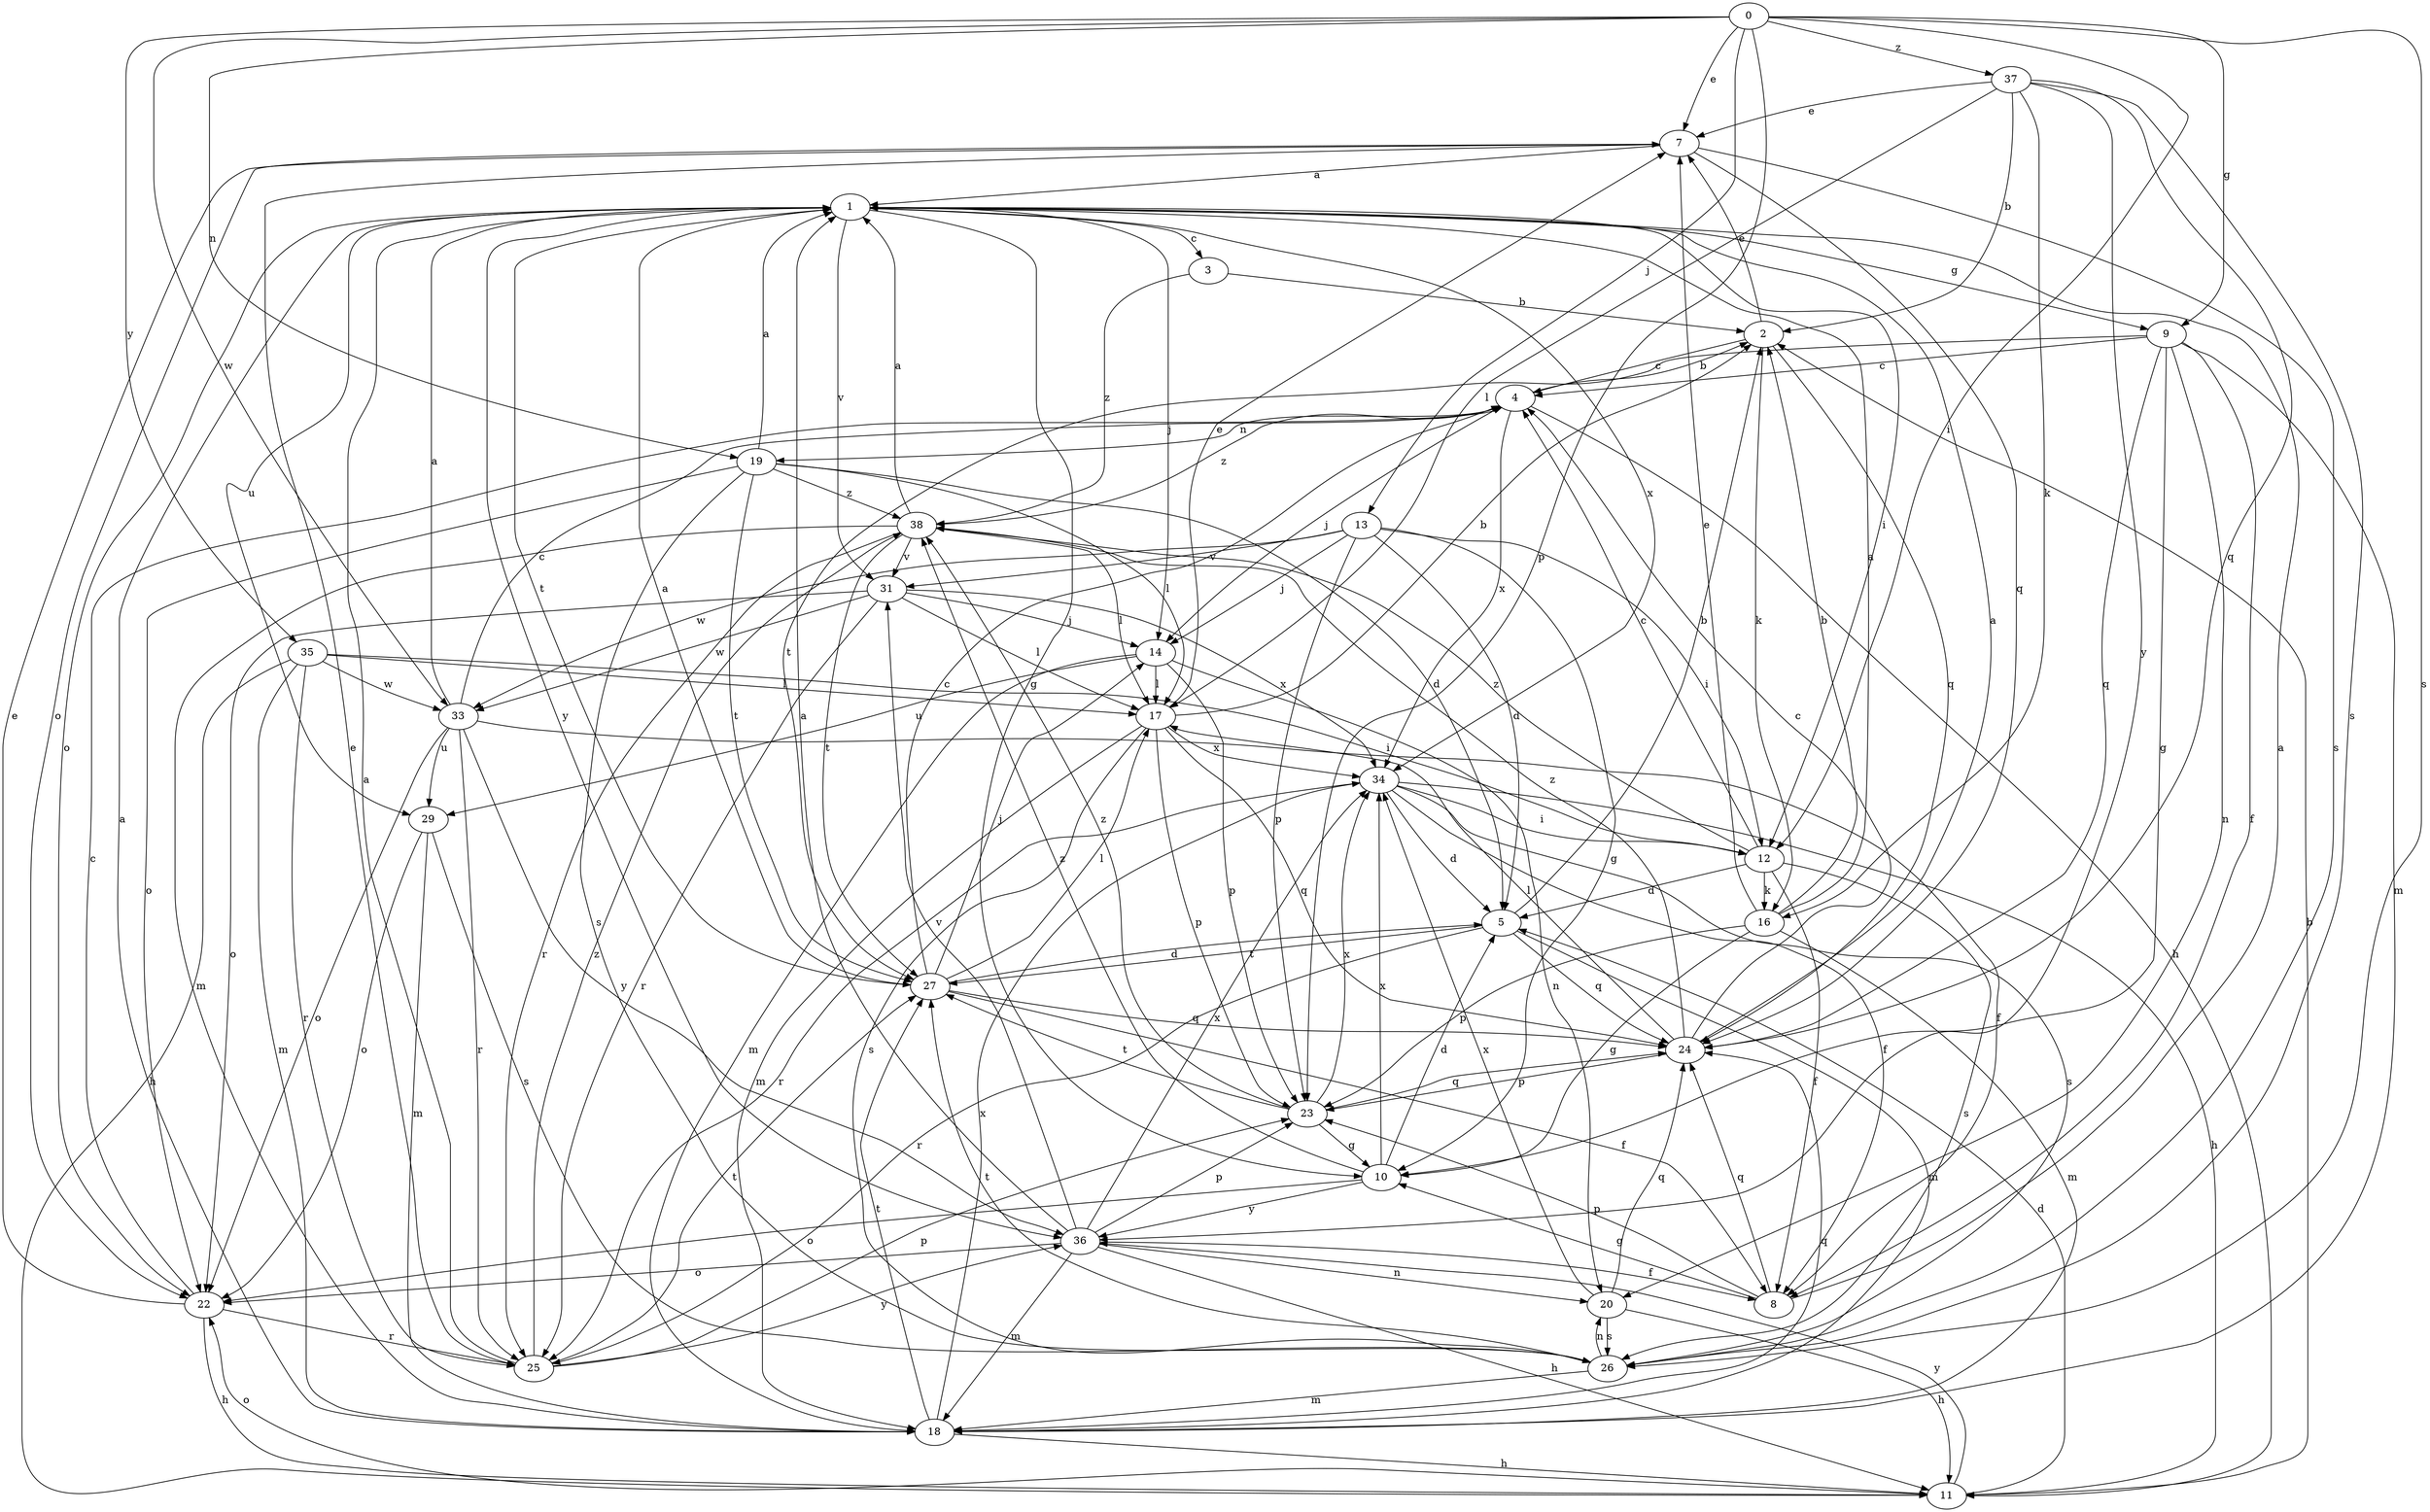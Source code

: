 strict digraph  {
0;
1;
2;
3;
4;
5;
7;
8;
9;
10;
11;
12;
13;
14;
16;
17;
18;
19;
20;
22;
23;
24;
25;
26;
27;
29;
31;
33;
34;
35;
36;
37;
38;
0 -> 7  [label=e];
0 -> 9  [label=g];
0 -> 12  [label=i];
0 -> 13  [label=j];
0 -> 19  [label=n];
0 -> 23  [label=p];
0 -> 26  [label=s];
0 -> 33  [label=w];
0 -> 35  [label=y];
0 -> 37  [label=z];
1 -> 3  [label=c];
1 -> 9  [label=g];
1 -> 10  [label=g];
1 -> 12  [label=i];
1 -> 14  [label=j];
1 -> 22  [label=o];
1 -> 27  [label=t];
1 -> 29  [label=u];
1 -> 31  [label=v];
1 -> 34  [label=x];
1 -> 36  [label=y];
2 -> 4  [label=c];
2 -> 7  [label=e];
2 -> 16  [label=k];
2 -> 24  [label=q];
3 -> 2  [label=b];
3 -> 38  [label=z];
4 -> 2  [label=b];
4 -> 11  [label=h];
4 -> 14  [label=j];
4 -> 19  [label=n];
4 -> 34  [label=x];
4 -> 38  [label=z];
5 -> 2  [label=b];
5 -> 18  [label=m];
5 -> 24  [label=q];
5 -> 25  [label=r];
5 -> 27  [label=t];
7 -> 1  [label=a];
7 -> 22  [label=o];
7 -> 24  [label=q];
7 -> 26  [label=s];
8 -> 1  [label=a];
8 -> 10  [label=g];
8 -> 23  [label=p];
8 -> 24  [label=q];
9 -> 4  [label=c];
9 -> 8  [label=f];
9 -> 10  [label=g];
9 -> 18  [label=m];
9 -> 20  [label=n];
9 -> 24  [label=q];
9 -> 27  [label=t];
10 -> 5  [label=d];
10 -> 22  [label=o];
10 -> 34  [label=x];
10 -> 36  [label=y];
10 -> 38  [label=z];
11 -> 2  [label=b];
11 -> 5  [label=d];
11 -> 22  [label=o];
11 -> 36  [label=y];
12 -> 4  [label=c];
12 -> 5  [label=d];
12 -> 8  [label=f];
12 -> 16  [label=k];
12 -> 26  [label=s];
12 -> 38  [label=z];
13 -> 5  [label=d];
13 -> 10  [label=g];
13 -> 12  [label=i];
13 -> 14  [label=j];
13 -> 23  [label=p];
13 -> 31  [label=v];
13 -> 33  [label=w];
14 -> 17  [label=l];
14 -> 18  [label=m];
14 -> 20  [label=n];
14 -> 23  [label=p];
14 -> 29  [label=u];
16 -> 1  [label=a];
16 -> 2  [label=b];
16 -> 7  [label=e];
16 -> 10  [label=g];
16 -> 18  [label=m];
16 -> 23  [label=p];
17 -> 2  [label=b];
17 -> 7  [label=e];
17 -> 18  [label=m];
17 -> 23  [label=p];
17 -> 24  [label=q];
17 -> 26  [label=s];
17 -> 34  [label=x];
18 -> 1  [label=a];
18 -> 11  [label=h];
18 -> 24  [label=q];
18 -> 27  [label=t];
18 -> 34  [label=x];
19 -> 1  [label=a];
19 -> 5  [label=d];
19 -> 17  [label=l];
19 -> 22  [label=o];
19 -> 26  [label=s];
19 -> 27  [label=t];
19 -> 38  [label=z];
20 -> 11  [label=h];
20 -> 24  [label=q];
20 -> 26  [label=s];
20 -> 34  [label=x];
22 -> 4  [label=c];
22 -> 7  [label=e];
22 -> 11  [label=h];
22 -> 25  [label=r];
23 -> 10  [label=g];
23 -> 24  [label=q];
23 -> 27  [label=t];
23 -> 34  [label=x];
23 -> 38  [label=z];
24 -> 1  [label=a];
24 -> 4  [label=c];
24 -> 17  [label=l];
24 -> 23  [label=p];
24 -> 38  [label=z];
25 -> 1  [label=a];
25 -> 7  [label=e];
25 -> 23  [label=p];
25 -> 27  [label=t];
25 -> 36  [label=y];
25 -> 38  [label=z];
26 -> 18  [label=m];
26 -> 20  [label=n];
26 -> 27  [label=t];
27 -> 1  [label=a];
27 -> 4  [label=c];
27 -> 5  [label=d];
27 -> 8  [label=f];
27 -> 14  [label=j];
27 -> 17  [label=l];
27 -> 24  [label=q];
29 -> 18  [label=m];
29 -> 22  [label=o];
29 -> 26  [label=s];
31 -> 14  [label=j];
31 -> 17  [label=l];
31 -> 22  [label=o];
31 -> 25  [label=r];
31 -> 33  [label=w];
31 -> 34  [label=x];
33 -> 1  [label=a];
33 -> 4  [label=c];
33 -> 8  [label=f];
33 -> 22  [label=o];
33 -> 25  [label=r];
33 -> 29  [label=u];
33 -> 36  [label=y];
34 -> 5  [label=d];
34 -> 8  [label=f];
34 -> 11  [label=h];
34 -> 12  [label=i];
34 -> 25  [label=r];
34 -> 26  [label=s];
35 -> 11  [label=h];
35 -> 12  [label=i];
35 -> 17  [label=l];
35 -> 18  [label=m];
35 -> 25  [label=r];
35 -> 33  [label=w];
36 -> 1  [label=a];
36 -> 8  [label=f];
36 -> 11  [label=h];
36 -> 18  [label=m];
36 -> 20  [label=n];
36 -> 22  [label=o];
36 -> 23  [label=p];
36 -> 31  [label=v];
36 -> 34  [label=x];
37 -> 2  [label=b];
37 -> 7  [label=e];
37 -> 16  [label=k];
37 -> 17  [label=l];
37 -> 24  [label=q];
37 -> 26  [label=s];
37 -> 36  [label=y];
38 -> 1  [label=a];
38 -> 17  [label=l];
38 -> 18  [label=m];
38 -> 25  [label=r];
38 -> 27  [label=t];
38 -> 31  [label=v];
}
